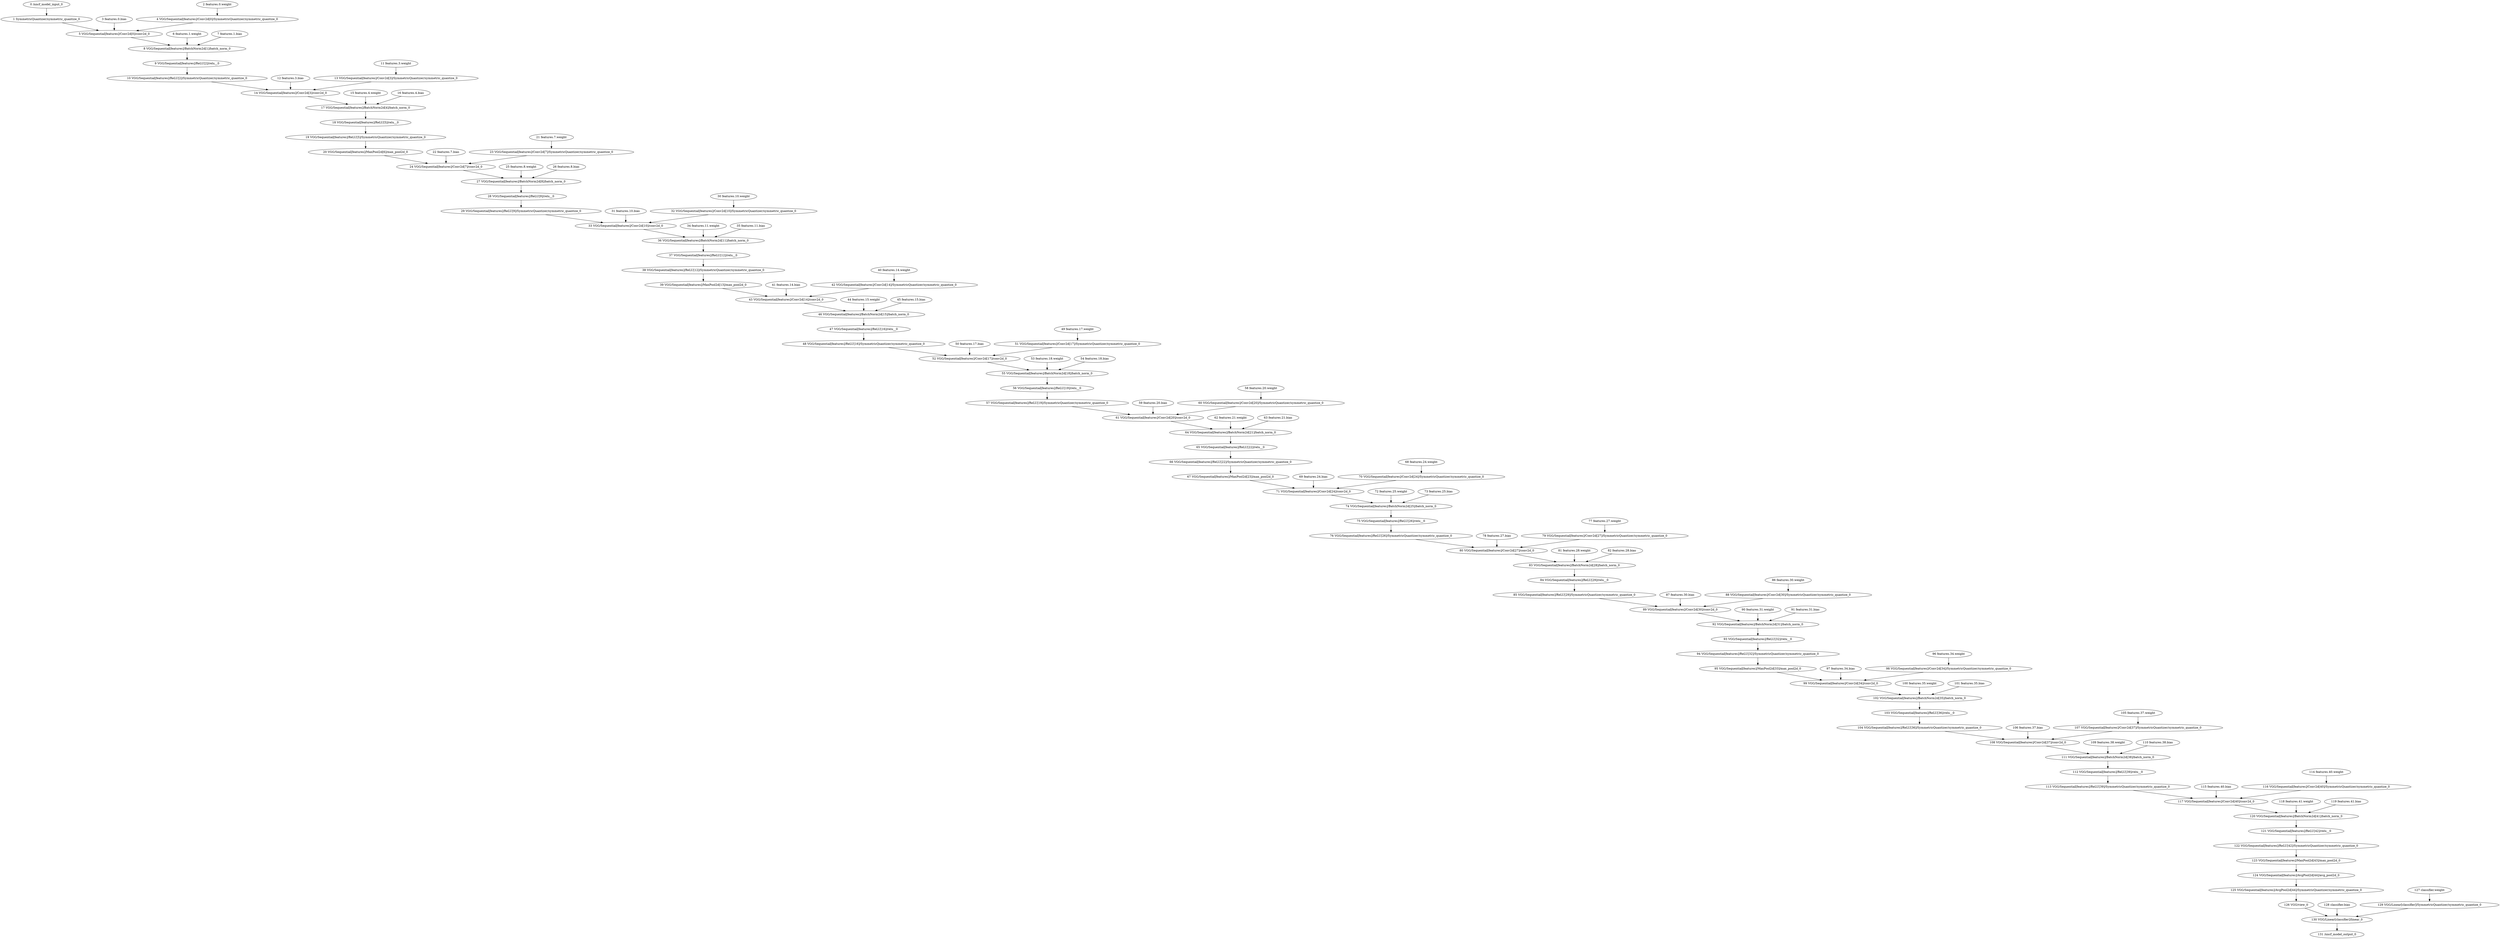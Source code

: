strict digraph  {
"0 /nncf_model_input_0" [id=0, type=nncf_model_input];
"1 SymmetricQuantizer/symmetric_quantize_0" [id=1, type=symmetric_quantize];
"2 features.0.weight" [id=2, type=nncf_model_const];
"3 features.0.bias" [id=3, type=nncf_model_const];
"4 VGG/Sequential[features]/Conv2d[0]/SymmetricQuantizer/symmetric_quantize_0" [id=4, type=symmetric_quantize];
"5 VGG/Sequential[features]/Conv2d[0]/conv2d_0" [id=5, type=conv2d];
"6 features.1.weight" [id=6, type=nncf_model_const];
"7 features.1.bias" [id=7, type=nncf_model_const];
"8 VGG/Sequential[features]/BatchNorm2d[1]/batch_norm_0" [id=8, type=batch_norm];
"9 VGG/Sequential[features]/ReLU[2]/relu__0" [id=9, type=relu_];
"10 VGG/Sequential[features]/ReLU[2]/SymmetricQuantizer/symmetric_quantize_0" [id=10, type=symmetric_quantize];
"11 features.3.weight" [id=11, type=nncf_model_const];
"12 features.3.bias" [id=12, type=nncf_model_const];
"13 VGG/Sequential[features]/Conv2d[3]/SymmetricQuantizer/symmetric_quantize_0" [id=13, type=symmetric_quantize];
"14 VGG/Sequential[features]/Conv2d[3]/conv2d_0" [id=14, type=conv2d];
"15 features.4.weight" [id=15, type=nncf_model_const];
"16 features.4.bias" [id=16, type=nncf_model_const];
"17 VGG/Sequential[features]/BatchNorm2d[4]/batch_norm_0" [id=17, type=batch_norm];
"18 VGG/Sequential[features]/ReLU[5]/relu__0" [id=18, type=relu_];
"19 VGG/Sequential[features]/ReLU[5]/SymmetricQuantizer/symmetric_quantize_0" [id=19, type=symmetric_quantize];
"20 VGG/Sequential[features]/MaxPool2d[6]/max_pool2d_0" [id=20, type=max_pool2d];
"21 features.7.weight" [id=21, type=nncf_model_const];
"22 features.7.bias" [id=22, type=nncf_model_const];
"23 VGG/Sequential[features]/Conv2d[7]/SymmetricQuantizer/symmetric_quantize_0" [id=23, type=symmetric_quantize];
"24 VGG/Sequential[features]/Conv2d[7]/conv2d_0" [id=24, type=conv2d];
"25 features.8.weight" [id=25, type=nncf_model_const];
"26 features.8.bias" [id=26, type=nncf_model_const];
"27 VGG/Sequential[features]/BatchNorm2d[8]/batch_norm_0" [id=27, type=batch_norm];
"28 VGG/Sequential[features]/ReLU[9]/relu__0" [id=28, type=relu_];
"29 VGG/Sequential[features]/ReLU[9]/SymmetricQuantizer/symmetric_quantize_0" [id=29, type=symmetric_quantize];
"30 features.10.weight" [id=30, type=nncf_model_const];
"31 features.10.bias" [id=31, type=nncf_model_const];
"32 VGG/Sequential[features]/Conv2d[10]/SymmetricQuantizer/symmetric_quantize_0" [id=32, type=symmetric_quantize];
"33 VGG/Sequential[features]/Conv2d[10]/conv2d_0" [id=33, type=conv2d];
"34 features.11.weight" [id=34, type=nncf_model_const];
"35 features.11.bias" [id=35, type=nncf_model_const];
"36 VGG/Sequential[features]/BatchNorm2d[11]/batch_norm_0" [id=36, type=batch_norm];
"37 VGG/Sequential[features]/ReLU[12]/relu__0" [id=37, type=relu_];
"38 VGG/Sequential[features]/ReLU[12]/SymmetricQuantizer/symmetric_quantize_0" [id=38, type=symmetric_quantize];
"39 VGG/Sequential[features]/MaxPool2d[13]/max_pool2d_0" [id=39, type=max_pool2d];
"40 features.14.weight" [id=40, type=nncf_model_const];
"41 features.14.bias" [id=41, type=nncf_model_const];
"42 VGG/Sequential[features]/Conv2d[14]/SymmetricQuantizer/symmetric_quantize_0" [id=42, type=symmetric_quantize];
"43 VGG/Sequential[features]/Conv2d[14]/conv2d_0" [id=43, type=conv2d];
"44 features.15.weight" [id=44, type=nncf_model_const];
"45 features.15.bias" [id=45, type=nncf_model_const];
"46 VGG/Sequential[features]/BatchNorm2d[15]/batch_norm_0" [id=46, type=batch_norm];
"47 VGG/Sequential[features]/ReLU[16]/relu__0" [id=47, type=relu_];
"48 VGG/Sequential[features]/ReLU[16]/SymmetricQuantizer/symmetric_quantize_0" [id=48, type=symmetric_quantize];
"49 features.17.weight" [id=49, type=nncf_model_const];
"50 features.17.bias" [id=50, type=nncf_model_const];
"51 VGG/Sequential[features]/Conv2d[17]/SymmetricQuantizer/symmetric_quantize_0" [id=51, type=symmetric_quantize];
"52 VGG/Sequential[features]/Conv2d[17]/conv2d_0" [id=52, type=conv2d];
"53 features.18.weight" [id=53, type=nncf_model_const];
"54 features.18.bias" [id=54, type=nncf_model_const];
"55 VGG/Sequential[features]/BatchNorm2d[18]/batch_norm_0" [id=55, type=batch_norm];
"56 VGG/Sequential[features]/ReLU[19]/relu__0" [id=56, type=relu_];
"57 VGG/Sequential[features]/ReLU[19]/SymmetricQuantizer/symmetric_quantize_0" [id=57, type=symmetric_quantize];
"58 features.20.weight" [id=58, type=nncf_model_const];
"59 features.20.bias" [id=59, type=nncf_model_const];
"60 VGG/Sequential[features]/Conv2d[20]/SymmetricQuantizer/symmetric_quantize_0" [id=60, type=symmetric_quantize];
"61 VGG/Sequential[features]/Conv2d[20]/conv2d_0" [id=61, type=conv2d];
"62 features.21.weight" [id=62, type=nncf_model_const];
"63 features.21.bias" [id=63, type=nncf_model_const];
"64 VGG/Sequential[features]/BatchNorm2d[21]/batch_norm_0" [id=64, type=batch_norm];
"65 VGG/Sequential[features]/ReLU[22]/relu__0" [id=65, type=relu_];
"66 VGG/Sequential[features]/ReLU[22]/SymmetricQuantizer/symmetric_quantize_0" [id=66, type=symmetric_quantize];
"67 VGG/Sequential[features]/MaxPool2d[23]/max_pool2d_0" [id=67, type=max_pool2d];
"68 features.24.weight" [id=68, type=nncf_model_const];
"69 features.24.bias" [id=69, type=nncf_model_const];
"70 VGG/Sequential[features]/Conv2d[24]/SymmetricQuantizer/symmetric_quantize_0" [id=70, type=symmetric_quantize];
"71 VGG/Sequential[features]/Conv2d[24]/conv2d_0" [id=71, type=conv2d];
"72 features.25.weight" [id=72, type=nncf_model_const];
"73 features.25.bias" [id=73, type=nncf_model_const];
"74 VGG/Sequential[features]/BatchNorm2d[25]/batch_norm_0" [id=74, type=batch_norm];
"75 VGG/Sequential[features]/ReLU[26]/relu__0" [id=75, type=relu_];
"76 VGG/Sequential[features]/ReLU[26]/SymmetricQuantizer/symmetric_quantize_0" [id=76, type=symmetric_quantize];
"77 features.27.weight" [id=77, type=nncf_model_const];
"78 features.27.bias" [id=78, type=nncf_model_const];
"79 VGG/Sequential[features]/Conv2d[27]/SymmetricQuantizer/symmetric_quantize_0" [id=79, type=symmetric_quantize];
"80 VGG/Sequential[features]/Conv2d[27]/conv2d_0" [id=80, type=conv2d];
"81 features.28.weight" [id=81, type=nncf_model_const];
"82 features.28.bias" [id=82, type=nncf_model_const];
"83 VGG/Sequential[features]/BatchNorm2d[28]/batch_norm_0" [id=83, type=batch_norm];
"84 VGG/Sequential[features]/ReLU[29]/relu__0" [id=84, type=relu_];
"85 VGG/Sequential[features]/ReLU[29]/SymmetricQuantizer/symmetric_quantize_0" [id=85, type=symmetric_quantize];
"86 features.30.weight" [id=86, type=nncf_model_const];
"87 features.30.bias" [id=87, type=nncf_model_const];
"88 VGG/Sequential[features]/Conv2d[30]/SymmetricQuantizer/symmetric_quantize_0" [id=88, type=symmetric_quantize];
"89 VGG/Sequential[features]/Conv2d[30]/conv2d_0" [id=89, type=conv2d];
"90 features.31.weight" [id=90, type=nncf_model_const];
"91 features.31.bias" [id=91, type=nncf_model_const];
"92 VGG/Sequential[features]/BatchNorm2d[31]/batch_norm_0" [id=92, type=batch_norm];
"93 VGG/Sequential[features]/ReLU[32]/relu__0" [id=93, type=relu_];
"94 VGG/Sequential[features]/ReLU[32]/SymmetricQuantizer/symmetric_quantize_0" [id=94, type=symmetric_quantize];
"95 VGG/Sequential[features]/MaxPool2d[33]/max_pool2d_0" [id=95, type=max_pool2d];
"96 features.34.weight" [id=96, type=nncf_model_const];
"97 features.34.bias" [id=97, type=nncf_model_const];
"98 VGG/Sequential[features]/Conv2d[34]/SymmetricQuantizer/symmetric_quantize_0" [id=98, type=symmetric_quantize];
"99 VGG/Sequential[features]/Conv2d[34]/conv2d_0" [id=99, type=conv2d];
"100 features.35.weight" [id=100, type=nncf_model_const];
"101 features.35.bias" [id=101, type=nncf_model_const];
"102 VGG/Sequential[features]/BatchNorm2d[35]/batch_norm_0" [id=102, type=batch_norm];
"103 VGG/Sequential[features]/ReLU[36]/relu__0" [id=103, type=relu_];
"104 VGG/Sequential[features]/ReLU[36]/SymmetricQuantizer/symmetric_quantize_0" [id=104, type=symmetric_quantize];
"105 features.37.weight" [id=105, type=nncf_model_const];
"106 features.37.bias" [id=106, type=nncf_model_const];
"107 VGG/Sequential[features]/Conv2d[37]/SymmetricQuantizer/symmetric_quantize_0" [id=107, type=symmetric_quantize];
"108 VGG/Sequential[features]/Conv2d[37]/conv2d_0" [id=108, type=conv2d];
"109 features.38.weight" [id=109, type=nncf_model_const];
"110 features.38.bias" [id=110, type=nncf_model_const];
"111 VGG/Sequential[features]/BatchNorm2d[38]/batch_norm_0" [id=111, type=batch_norm];
"112 VGG/Sequential[features]/ReLU[39]/relu__0" [id=112, type=relu_];
"113 VGG/Sequential[features]/ReLU[39]/SymmetricQuantizer/symmetric_quantize_0" [id=113, type=symmetric_quantize];
"114 features.40.weight" [id=114, type=nncf_model_const];
"115 features.40.bias" [id=115, type=nncf_model_const];
"116 VGG/Sequential[features]/Conv2d[40]/SymmetricQuantizer/symmetric_quantize_0" [id=116, type=symmetric_quantize];
"117 VGG/Sequential[features]/Conv2d[40]/conv2d_0" [id=117, type=conv2d];
"118 features.41.weight" [id=118, type=nncf_model_const];
"119 features.41.bias" [id=119, type=nncf_model_const];
"120 VGG/Sequential[features]/BatchNorm2d[41]/batch_norm_0" [id=120, type=batch_norm];
"121 VGG/Sequential[features]/ReLU[42]/relu__0" [id=121, type=relu_];
"122 VGG/Sequential[features]/ReLU[42]/SymmetricQuantizer/symmetric_quantize_0" [id=122, type=symmetric_quantize];
"123 VGG/Sequential[features]/MaxPool2d[43]/max_pool2d_0" [id=123, type=max_pool2d];
"124 VGG/Sequential[features]/AvgPool2d[44]/avg_pool2d_0" [id=124, type=avg_pool2d];
"125 VGG/Sequential[features]/AvgPool2d[44]/SymmetricQuantizer/symmetric_quantize_0" [id=125, type=symmetric_quantize];
"126 VGG/view_0" [id=126, type=view];
"127 classifier.weight" [id=127, type=nncf_model_const];
"128 classifier.bias" [id=128, type=nncf_model_const];
"129 VGG/Linear[classifier]/SymmetricQuantizer/symmetric_quantize_0" [id=129, type=symmetric_quantize];
"130 VGG/Linear[classifier]/linear_0" [id=130, type=linear];
"131 /nncf_model_output_0" [id=131, type=nncf_model_output];
"0 /nncf_model_input_0" -> "1 SymmetricQuantizer/symmetric_quantize_0";
"1 SymmetricQuantizer/symmetric_quantize_0" -> "5 VGG/Sequential[features]/Conv2d[0]/conv2d_0";
"2 features.0.weight" -> "4 VGG/Sequential[features]/Conv2d[0]/SymmetricQuantizer/symmetric_quantize_0";
"3 features.0.bias" -> "5 VGG/Sequential[features]/Conv2d[0]/conv2d_0";
"4 VGG/Sequential[features]/Conv2d[0]/SymmetricQuantizer/symmetric_quantize_0" -> "5 VGG/Sequential[features]/Conv2d[0]/conv2d_0";
"5 VGG/Sequential[features]/Conv2d[0]/conv2d_0" -> "8 VGG/Sequential[features]/BatchNorm2d[1]/batch_norm_0";
"6 features.1.weight" -> "8 VGG/Sequential[features]/BatchNorm2d[1]/batch_norm_0";
"7 features.1.bias" -> "8 VGG/Sequential[features]/BatchNorm2d[1]/batch_norm_0";
"8 VGG/Sequential[features]/BatchNorm2d[1]/batch_norm_0" -> "9 VGG/Sequential[features]/ReLU[2]/relu__0";
"9 VGG/Sequential[features]/ReLU[2]/relu__0" -> "10 VGG/Sequential[features]/ReLU[2]/SymmetricQuantizer/symmetric_quantize_0";
"10 VGG/Sequential[features]/ReLU[2]/SymmetricQuantizer/symmetric_quantize_0" -> "14 VGG/Sequential[features]/Conv2d[3]/conv2d_0";
"11 features.3.weight" -> "13 VGG/Sequential[features]/Conv2d[3]/SymmetricQuantizer/symmetric_quantize_0";
"12 features.3.bias" -> "14 VGG/Sequential[features]/Conv2d[3]/conv2d_0";
"13 VGG/Sequential[features]/Conv2d[3]/SymmetricQuantizer/symmetric_quantize_0" -> "14 VGG/Sequential[features]/Conv2d[3]/conv2d_0";
"14 VGG/Sequential[features]/Conv2d[3]/conv2d_0" -> "17 VGG/Sequential[features]/BatchNorm2d[4]/batch_norm_0";
"15 features.4.weight" -> "17 VGG/Sequential[features]/BatchNorm2d[4]/batch_norm_0";
"16 features.4.bias" -> "17 VGG/Sequential[features]/BatchNorm2d[4]/batch_norm_0";
"17 VGG/Sequential[features]/BatchNorm2d[4]/batch_norm_0" -> "18 VGG/Sequential[features]/ReLU[5]/relu__0";
"18 VGG/Sequential[features]/ReLU[5]/relu__0" -> "19 VGG/Sequential[features]/ReLU[5]/SymmetricQuantizer/symmetric_quantize_0";
"19 VGG/Sequential[features]/ReLU[5]/SymmetricQuantizer/symmetric_quantize_0" -> "20 VGG/Sequential[features]/MaxPool2d[6]/max_pool2d_0";
"20 VGG/Sequential[features]/MaxPool2d[6]/max_pool2d_0" -> "24 VGG/Sequential[features]/Conv2d[7]/conv2d_0";
"21 features.7.weight" -> "23 VGG/Sequential[features]/Conv2d[7]/SymmetricQuantizer/symmetric_quantize_0";
"22 features.7.bias" -> "24 VGG/Sequential[features]/Conv2d[7]/conv2d_0";
"23 VGG/Sequential[features]/Conv2d[7]/SymmetricQuantizer/symmetric_quantize_0" -> "24 VGG/Sequential[features]/Conv2d[7]/conv2d_0";
"24 VGG/Sequential[features]/Conv2d[7]/conv2d_0" -> "27 VGG/Sequential[features]/BatchNorm2d[8]/batch_norm_0";
"25 features.8.weight" -> "27 VGG/Sequential[features]/BatchNorm2d[8]/batch_norm_0";
"26 features.8.bias" -> "27 VGG/Sequential[features]/BatchNorm2d[8]/batch_norm_0";
"27 VGG/Sequential[features]/BatchNorm2d[8]/batch_norm_0" -> "28 VGG/Sequential[features]/ReLU[9]/relu__0";
"28 VGG/Sequential[features]/ReLU[9]/relu__0" -> "29 VGG/Sequential[features]/ReLU[9]/SymmetricQuantizer/symmetric_quantize_0";
"29 VGG/Sequential[features]/ReLU[9]/SymmetricQuantizer/symmetric_quantize_0" -> "33 VGG/Sequential[features]/Conv2d[10]/conv2d_0";
"30 features.10.weight" -> "32 VGG/Sequential[features]/Conv2d[10]/SymmetricQuantizer/symmetric_quantize_0";
"31 features.10.bias" -> "33 VGG/Sequential[features]/Conv2d[10]/conv2d_0";
"32 VGG/Sequential[features]/Conv2d[10]/SymmetricQuantizer/symmetric_quantize_0" -> "33 VGG/Sequential[features]/Conv2d[10]/conv2d_0";
"33 VGG/Sequential[features]/Conv2d[10]/conv2d_0" -> "36 VGG/Sequential[features]/BatchNorm2d[11]/batch_norm_0";
"34 features.11.weight" -> "36 VGG/Sequential[features]/BatchNorm2d[11]/batch_norm_0";
"35 features.11.bias" -> "36 VGG/Sequential[features]/BatchNorm2d[11]/batch_norm_0";
"36 VGG/Sequential[features]/BatchNorm2d[11]/batch_norm_0" -> "37 VGG/Sequential[features]/ReLU[12]/relu__0";
"37 VGG/Sequential[features]/ReLU[12]/relu__0" -> "38 VGG/Sequential[features]/ReLU[12]/SymmetricQuantizer/symmetric_quantize_0";
"38 VGG/Sequential[features]/ReLU[12]/SymmetricQuantizer/symmetric_quantize_0" -> "39 VGG/Sequential[features]/MaxPool2d[13]/max_pool2d_0";
"39 VGG/Sequential[features]/MaxPool2d[13]/max_pool2d_0" -> "43 VGG/Sequential[features]/Conv2d[14]/conv2d_0";
"40 features.14.weight" -> "42 VGG/Sequential[features]/Conv2d[14]/SymmetricQuantizer/symmetric_quantize_0";
"41 features.14.bias" -> "43 VGG/Sequential[features]/Conv2d[14]/conv2d_0";
"42 VGG/Sequential[features]/Conv2d[14]/SymmetricQuantizer/symmetric_quantize_0" -> "43 VGG/Sequential[features]/Conv2d[14]/conv2d_0";
"43 VGG/Sequential[features]/Conv2d[14]/conv2d_0" -> "46 VGG/Sequential[features]/BatchNorm2d[15]/batch_norm_0";
"44 features.15.weight" -> "46 VGG/Sequential[features]/BatchNorm2d[15]/batch_norm_0";
"45 features.15.bias" -> "46 VGG/Sequential[features]/BatchNorm2d[15]/batch_norm_0";
"46 VGG/Sequential[features]/BatchNorm2d[15]/batch_norm_0" -> "47 VGG/Sequential[features]/ReLU[16]/relu__0";
"47 VGG/Sequential[features]/ReLU[16]/relu__0" -> "48 VGG/Sequential[features]/ReLU[16]/SymmetricQuantizer/symmetric_quantize_0";
"48 VGG/Sequential[features]/ReLU[16]/SymmetricQuantizer/symmetric_quantize_0" -> "52 VGG/Sequential[features]/Conv2d[17]/conv2d_0";
"49 features.17.weight" -> "51 VGG/Sequential[features]/Conv2d[17]/SymmetricQuantizer/symmetric_quantize_0";
"50 features.17.bias" -> "52 VGG/Sequential[features]/Conv2d[17]/conv2d_0";
"51 VGG/Sequential[features]/Conv2d[17]/SymmetricQuantizer/symmetric_quantize_0" -> "52 VGG/Sequential[features]/Conv2d[17]/conv2d_0";
"52 VGG/Sequential[features]/Conv2d[17]/conv2d_0" -> "55 VGG/Sequential[features]/BatchNorm2d[18]/batch_norm_0";
"53 features.18.weight" -> "55 VGG/Sequential[features]/BatchNorm2d[18]/batch_norm_0";
"54 features.18.bias" -> "55 VGG/Sequential[features]/BatchNorm2d[18]/batch_norm_0";
"55 VGG/Sequential[features]/BatchNorm2d[18]/batch_norm_0" -> "56 VGG/Sequential[features]/ReLU[19]/relu__0";
"56 VGG/Sequential[features]/ReLU[19]/relu__0" -> "57 VGG/Sequential[features]/ReLU[19]/SymmetricQuantizer/symmetric_quantize_0";
"57 VGG/Sequential[features]/ReLU[19]/SymmetricQuantizer/symmetric_quantize_0" -> "61 VGG/Sequential[features]/Conv2d[20]/conv2d_0";
"58 features.20.weight" -> "60 VGG/Sequential[features]/Conv2d[20]/SymmetricQuantizer/symmetric_quantize_0";
"59 features.20.bias" -> "61 VGG/Sequential[features]/Conv2d[20]/conv2d_0";
"60 VGG/Sequential[features]/Conv2d[20]/SymmetricQuantizer/symmetric_quantize_0" -> "61 VGG/Sequential[features]/Conv2d[20]/conv2d_0";
"61 VGG/Sequential[features]/Conv2d[20]/conv2d_0" -> "64 VGG/Sequential[features]/BatchNorm2d[21]/batch_norm_0";
"62 features.21.weight" -> "64 VGG/Sequential[features]/BatchNorm2d[21]/batch_norm_0";
"63 features.21.bias" -> "64 VGG/Sequential[features]/BatchNorm2d[21]/batch_norm_0";
"64 VGG/Sequential[features]/BatchNorm2d[21]/batch_norm_0" -> "65 VGG/Sequential[features]/ReLU[22]/relu__0";
"65 VGG/Sequential[features]/ReLU[22]/relu__0" -> "66 VGG/Sequential[features]/ReLU[22]/SymmetricQuantizer/symmetric_quantize_0";
"66 VGG/Sequential[features]/ReLU[22]/SymmetricQuantizer/symmetric_quantize_0" -> "67 VGG/Sequential[features]/MaxPool2d[23]/max_pool2d_0";
"67 VGG/Sequential[features]/MaxPool2d[23]/max_pool2d_0" -> "71 VGG/Sequential[features]/Conv2d[24]/conv2d_0";
"68 features.24.weight" -> "70 VGG/Sequential[features]/Conv2d[24]/SymmetricQuantizer/symmetric_quantize_0";
"69 features.24.bias" -> "71 VGG/Sequential[features]/Conv2d[24]/conv2d_0";
"70 VGG/Sequential[features]/Conv2d[24]/SymmetricQuantizer/symmetric_quantize_0" -> "71 VGG/Sequential[features]/Conv2d[24]/conv2d_0";
"71 VGG/Sequential[features]/Conv2d[24]/conv2d_0" -> "74 VGG/Sequential[features]/BatchNorm2d[25]/batch_norm_0";
"72 features.25.weight" -> "74 VGG/Sequential[features]/BatchNorm2d[25]/batch_norm_0";
"73 features.25.bias" -> "74 VGG/Sequential[features]/BatchNorm2d[25]/batch_norm_0";
"74 VGG/Sequential[features]/BatchNorm2d[25]/batch_norm_0" -> "75 VGG/Sequential[features]/ReLU[26]/relu__0";
"75 VGG/Sequential[features]/ReLU[26]/relu__0" -> "76 VGG/Sequential[features]/ReLU[26]/SymmetricQuantizer/symmetric_quantize_0";
"76 VGG/Sequential[features]/ReLU[26]/SymmetricQuantizer/symmetric_quantize_0" -> "80 VGG/Sequential[features]/Conv2d[27]/conv2d_0";
"77 features.27.weight" -> "79 VGG/Sequential[features]/Conv2d[27]/SymmetricQuantizer/symmetric_quantize_0";
"78 features.27.bias" -> "80 VGG/Sequential[features]/Conv2d[27]/conv2d_0";
"79 VGG/Sequential[features]/Conv2d[27]/SymmetricQuantizer/symmetric_quantize_0" -> "80 VGG/Sequential[features]/Conv2d[27]/conv2d_0";
"80 VGG/Sequential[features]/Conv2d[27]/conv2d_0" -> "83 VGG/Sequential[features]/BatchNorm2d[28]/batch_norm_0";
"81 features.28.weight" -> "83 VGG/Sequential[features]/BatchNorm2d[28]/batch_norm_0";
"82 features.28.bias" -> "83 VGG/Sequential[features]/BatchNorm2d[28]/batch_norm_0";
"83 VGG/Sequential[features]/BatchNorm2d[28]/batch_norm_0" -> "84 VGG/Sequential[features]/ReLU[29]/relu__0";
"84 VGG/Sequential[features]/ReLU[29]/relu__0" -> "85 VGG/Sequential[features]/ReLU[29]/SymmetricQuantizer/symmetric_quantize_0";
"85 VGG/Sequential[features]/ReLU[29]/SymmetricQuantizer/symmetric_quantize_0" -> "89 VGG/Sequential[features]/Conv2d[30]/conv2d_0";
"86 features.30.weight" -> "88 VGG/Sequential[features]/Conv2d[30]/SymmetricQuantizer/symmetric_quantize_0";
"87 features.30.bias" -> "89 VGG/Sequential[features]/Conv2d[30]/conv2d_0";
"88 VGG/Sequential[features]/Conv2d[30]/SymmetricQuantizer/symmetric_quantize_0" -> "89 VGG/Sequential[features]/Conv2d[30]/conv2d_0";
"89 VGG/Sequential[features]/Conv2d[30]/conv2d_0" -> "92 VGG/Sequential[features]/BatchNorm2d[31]/batch_norm_0";
"90 features.31.weight" -> "92 VGG/Sequential[features]/BatchNorm2d[31]/batch_norm_0";
"91 features.31.bias" -> "92 VGG/Sequential[features]/BatchNorm2d[31]/batch_norm_0";
"92 VGG/Sequential[features]/BatchNorm2d[31]/batch_norm_0" -> "93 VGG/Sequential[features]/ReLU[32]/relu__0";
"93 VGG/Sequential[features]/ReLU[32]/relu__0" -> "94 VGG/Sequential[features]/ReLU[32]/SymmetricQuantizer/symmetric_quantize_0";
"94 VGG/Sequential[features]/ReLU[32]/SymmetricQuantizer/symmetric_quantize_0" -> "95 VGG/Sequential[features]/MaxPool2d[33]/max_pool2d_0";
"95 VGG/Sequential[features]/MaxPool2d[33]/max_pool2d_0" -> "99 VGG/Sequential[features]/Conv2d[34]/conv2d_0";
"96 features.34.weight" -> "98 VGG/Sequential[features]/Conv2d[34]/SymmetricQuantizer/symmetric_quantize_0";
"97 features.34.bias" -> "99 VGG/Sequential[features]/Conv2d[34]/conv2d_0";
"98 VGG/Sequential[features]/Conv2d[34]/SymmetricQuantizer/symmetric_quantize_0" -> "99 VGG/Sequential[features]/Conv2d[34]/conv2d_0";
"99 VGG/Sequential[features]/Conv2d[34]/conv2d_0" -> "102 VGG/Sequential[features]/BatchNorm2d[35]/batch_norm_0";
"100 features.35.weight" -> "102 VGG/Sequential[features]/BatchNorm2d[35]/batch_norm_0";
"101 features.35.bias" -> "102 VGG/Sequential[features]/BatchNorm2d[35]/batch_norm_0";
"102 VGG/Sequential[features]/BatchNorm2d[35]/batch_norm_0" -> "103 VGG/Sequential[features]/ReLU[36]/relu__0";
"103 VGG/Sequential[features]/ReLU[36]/relu__0" -> "104 VGG/Sequential[features]/ReLU[36]/SymmetricQuantizer/symmetric_quantize_0";
"104 VGG/Sequential[features]/ReLU[36]/SymmetricQuantizer/symmetric_quantize_0" -> "108 VGG/Sequential[features]/Conv2d[37]/conv2d_0";
"105 features.37.weight" -> "107 VGG/Sequential[features]/Conv2d[37]/SymmetricQuantizer/symmetric_quantize_0";
"106 features.37.bias" -> "108 VGG/Sequential[features]/Conv2d[37]/conv2d_0";
"107 VGG/Sequential[features]/Conv2d[37]/SymmetricQuantizer/symmetric_quantize_0" -> "108 VGG/Sequential[features]/Conv2d[37]/conv2d_0";
"108 VGG/Sequential[features]/Conv2d[37]/conv2d_0" -> "111 VGG/Sequential[features]/BatchNorm2d[38]/batch_norm_0";
"109 features.38.weight" -> "111 VGG/Sequential[features]/BatchNorm2d[38]/batch_norm_0";
"110 features.38.bias" -> "111 VGG/Sequential[features]/BatchNorm2d[38]/batch_norm_0";
"111 VGG/Sequential[features]/BatchNorm2d[38]/batch_norm_0" -> "112 VGG/Sequential[features]/ReLU[39]/relu__0";
"112 VGG/Sequential[features]/ReLU[39]/relu__0" -> "113 VGG/Sequential[features]/ReLU[39]/SymmetricQuantizer/symmetric_quantize_0";
"113 VGG/Sequential[features]/ReLU[39]/SymmetricQuantizer/symmetric_quantize_0" -> "117 VGG/Sequential[features]/Conv2d[40]/conv2d_0";
"114 features.40.weight" -> "116 VGG/Sequential[features]/Conv2d[40]/SymmetricQuantizer/symmetric_quantize_0";
"115 features.40.bias" -> "117 VGG/Sequential[features]/Conv2d[40]/conv2d_0";
"116 VGG/Sequential[features]/Conv2d[40]/SymmetricQuantizer/symmetric_quantize_0" -> "117 VGG/Sequential[features]/Conv2d[40]/conv2d_0";
"117 VGG/Sequential[features]/Conv2d[40]/conv2d_0" -> "120 VGG/Sequential[features]/BatchNorm2d[41]/batch_norm_0";
"118 features.41.weight" -> "120 VGG/Sequential[features]/BatchNorm2d[41]/batch_norm_0";
"119 features.41.bias" -> "120 VGG/Sequential[features]/BatchNorm2d[41]/batch_norm_0";
"120 VGG/Sequential[features]/BatchNorm2d[41]/batch_norm_0" -> "121 VGG/Sequential[features]/ReLU[42]/relu__0";
"121 VGG/Sequential[features]/ReLU[42]/relu__0" -> "122 VGG/Sequential[features]/ReLU[42]/SymmetricQuantizer/symmetric_quantize_0";
"122 VGG/Sequential[features]/ReLU[42]/SymmetricQuantizer/symmetric_quantize_0" -> "123 VGG/Sequential[features]/MaxPool2d[43]/max_pool2d_0";
"123 VGG/Sequential[features]/MaxPool2d[43]/max_pool2d_0" -> "124 VGG/Sequential[features]/AvgPool2d[44]/avg_pool2d_0";
"124 VGG/Sequential[features]/AvgPool2d[44]/avg_pool2d_0" -> "125 VGG/Sequential[features]/AvgPool2d[44]/SymmetricQuantizer/symmetric_quantize_0";
"125 VGG/Sequential[features]/AvgPool2d[44]/SymmetricQuantizer/symmetric_quantize_0" -> "126 VGG/view_0";
"126 VGG/view_0" -> "130 VGG/Linear[classifier]/linear_0";
"127 classifier.weight" -> "129 VGG/Linear[classifier]/SymmetricQuantizer/symmetric_quantize_0";
"128 classifier.bias" -> "130 VGG/Linear[classifier]/linear_0";
"129 VGG/Linear[classifier]/SymmetricQuantizer/symmetric_quantize_0" -> "130 VGG/Linear[classifier]/linear_0";
"130 VGG/Linear[classifier]/linear_0" -> "131 /nncf_model_output_0";
}
